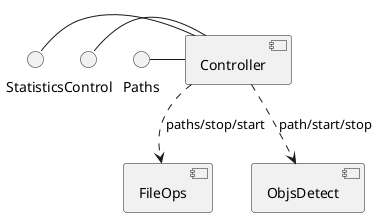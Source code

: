 @startuml
   [FileOps]
   Statistics - [Controller]
   Control - [Controller]
   Paths - [Controller]
   [Controller] ..> [FileOps] : paths/stop/start
   [Controller] ..> [ObjsDetect]:path/start/stop
@enduml